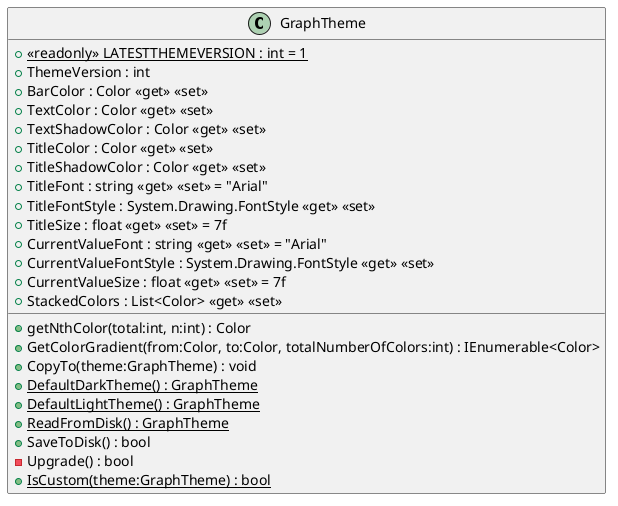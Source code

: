 @startuml
class GraphTheme {
    + {static} <<readonly>> LATESTTHEMEVERSION : int = 1
    + ThemeVersion : int
    + BarColor : Color <<get>> <<set>>
    + TextColor : Color <<get>> <<set>>
    + TextShadowColor : Color <<get>> <<set>>
    + TitleColor : Color <<get>> <<set>>
    + TitleShadowColor : Color <<get>> <<set>>
    + TitleFont : string <<get>> <<set>> = "Arial"
    + TitleFontStyle : System.Drawing.FontStyle <<get>> <<set>>
    + TitleSize : float <<get>> <<set>> = 7f
    + CurrentValueFont : string <<get>> <<set>> = "Arial"
    + CurrentValueFontStyle : System.Drawing.FontStyle <<get>> <<set>>
    + CurrentValueSize : float <<get>> <<set>> = 7f
    + StackedColors : List<Color> <<get>> <<set>>
    + getNthColor(total:int, n:int) : Color
    + GetColorGradient(from:Color, to:Color, totalNumberOfColors:int) : IEnumerable<Color>
    + CopyTo(theme:GraphTheme) : void
    + {static} DefaultDarkTheme() : GraphTheme
    + {static} DefaultLightTheme() : GraphTheme
    + {static} ReadFromDisk() : GraphTheme
    + SaveToDisk() : bool
    - Upgrade() : bool
    + {static} IsCustom(theme:GraphTheme) : bool
}
@enduml
